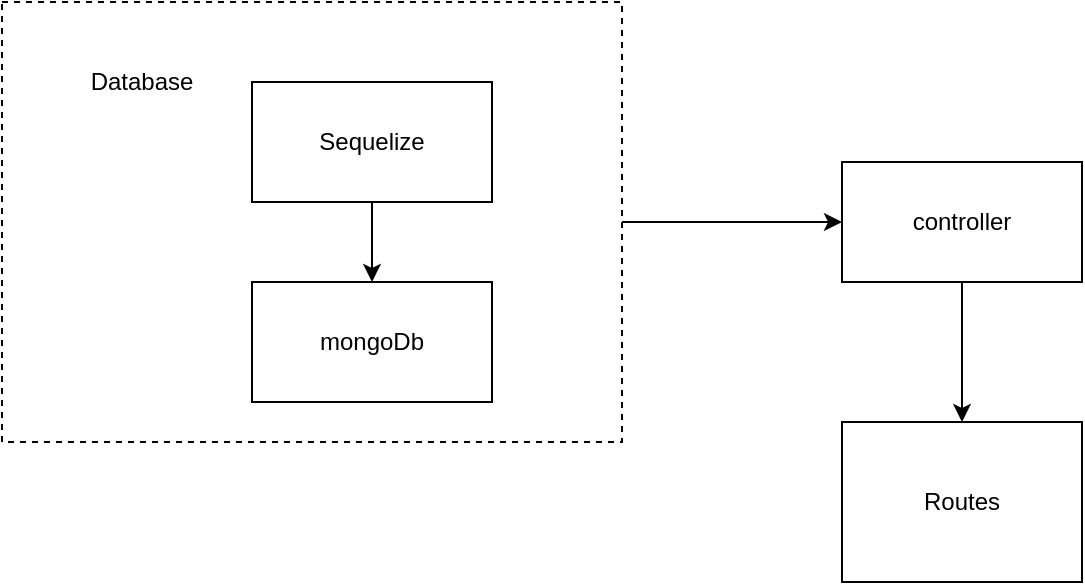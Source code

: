 <mxfile version="13.1.3">
    <diagram id="6hGFLwfOUW9BJ-s0fimq" name="Page-1">
        <mxGraphModel dx="1109" dy="890" grid="1" gridSize="10" guides="1" tooltips="1" connect="1" arrows="1" fold="1" page="0" pageScale="1" pageWidth="827" pageHeight="1169" math="0" shadow="0">
            <root>
                <mxCell id="0"/>
                <mxCell id="1" parent="0"/>
                <mxCell id="16" style="edgeStyle=orthogonalEdgeStyle;rounded=0;orthogonalLoop=1;jettySize=auto;html=1;entryX=0;entryY=0.5;entryDx=0;entryDy=0;" edge="1" parent="1" source="5" target="3">
                    <mxGeometry relative="1" as="geometry"/>
                </mxCell>
                <mxCell id="5" value="" style="rounded=0;whiteSpace=wrap;html=1;dashed=1;" vertex="1" parent="1">
                    <mxGeometry x="-90" y="-390" width="310" height="220" as="geometry"/>
                </mxCell>
                <mxCell id="17" value="" style="edgeStyle=orthogonalEdgeStyle;rounded=0;orthogonalLoop=1;jettySize=auto;html=1;" edge="1" parent="1" source="3" target="7">
                    <mxGeometry relative="1" as="geometry"/>
                </mxCell>
                <mxCell id="3" value="controller" style="rounded=0;whiteSpace=wrap;html=1;gradientColor=none;" vertex="1" parent="1">
                    <mxGeometry x="330" y="-310" width="120" height="60" as="geometry"/>
                </mxCell>
                <mxCell id="7" value="Routes" style="rounded=0;whiteSpace=wrap;html=1;" vertex="1" parent="1">
                    <mxGeometry x="330" y="-180" width="120" height="80" as="geometry"/>
                </mxCell>
                <mxCell id="11" value="mongoDb" style="rounded=0;whiteSpace=wrap;html=1;" vertex="1" parent="1">
                    <mxGeometry x="35" y="-250" width="120" height="60" as="geometry"/>
                </mxCell>
                <mxCell id="12" value="Database" style="text;html=1;strokeColor=none;fillColor=none;align=center;verticalAlign=middle;whiteSpace=wrap;rounded=0;dashed=1;" vertex="1" parent="1">
                    <mxGeometry x="-60" y="-360" width="80" height="20" as="geometry"/>
                </mxCell>
                <mxCell id="15" style="edgeStyle=orthogonalEdgeStyle;rounded=0;orthogonalLoop=1;jettySize=auto;html=1;entryX=0.5;entryY=0;entryDx=0;entryDy=0;" edge="1" parent="1" source="13" target="11">
                    <mxGeometry relative="1" as="geometry"/>
                </mxCell>
                <mxCell id="13" value="Sequelize" style="rounded=0;whiteSpace=wrap;html=1;" vertex="1" parent="1">
                    <mxGeometry x="35" y="-350" width="120" height="60" as="geometry"/>
                </mxCell>
            </root>
        </mxGraphModel>
    </diagram>
</mxfile>
